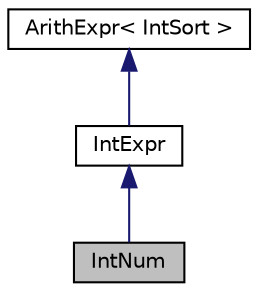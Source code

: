 digraph "IntNum"
{
  edge [fontname="Helvetica",fontsize="10",labelfontname="Helvetica",labelfontsize="10"];
  node [fontname="Helvetica",fontsize="10",shape=record];
  Node0 [label="IntNum",height=0.2,width=0.4,color="black", fillcolor="grey75", style="filled", fontcolor="black"];
  Node1 -> Node0 [dir="back",color="midnightblue",fontsize="10",style="solid",fontname="Helvetica"];
  Node1 [label="IntExpr",height=0.2,width=0.4,color="black", fillcolor="white", style="filled",URL="$classcom_1_1microsoft_1_1z3_1_1_int_expr.html"];
  Node2 -> Node1 [dir="back",color="midnightblue",fontsize="10",style="solid",fontname="Helvetica"];
  Node2 [label="ArithExpr\< IntSort \>",height=0.2,width=0.4,color="black", fillcolor="white", style="filled",URL="$classcom_1_1microsoft_1_1z3_1_1_arith_expr.html"];
}
